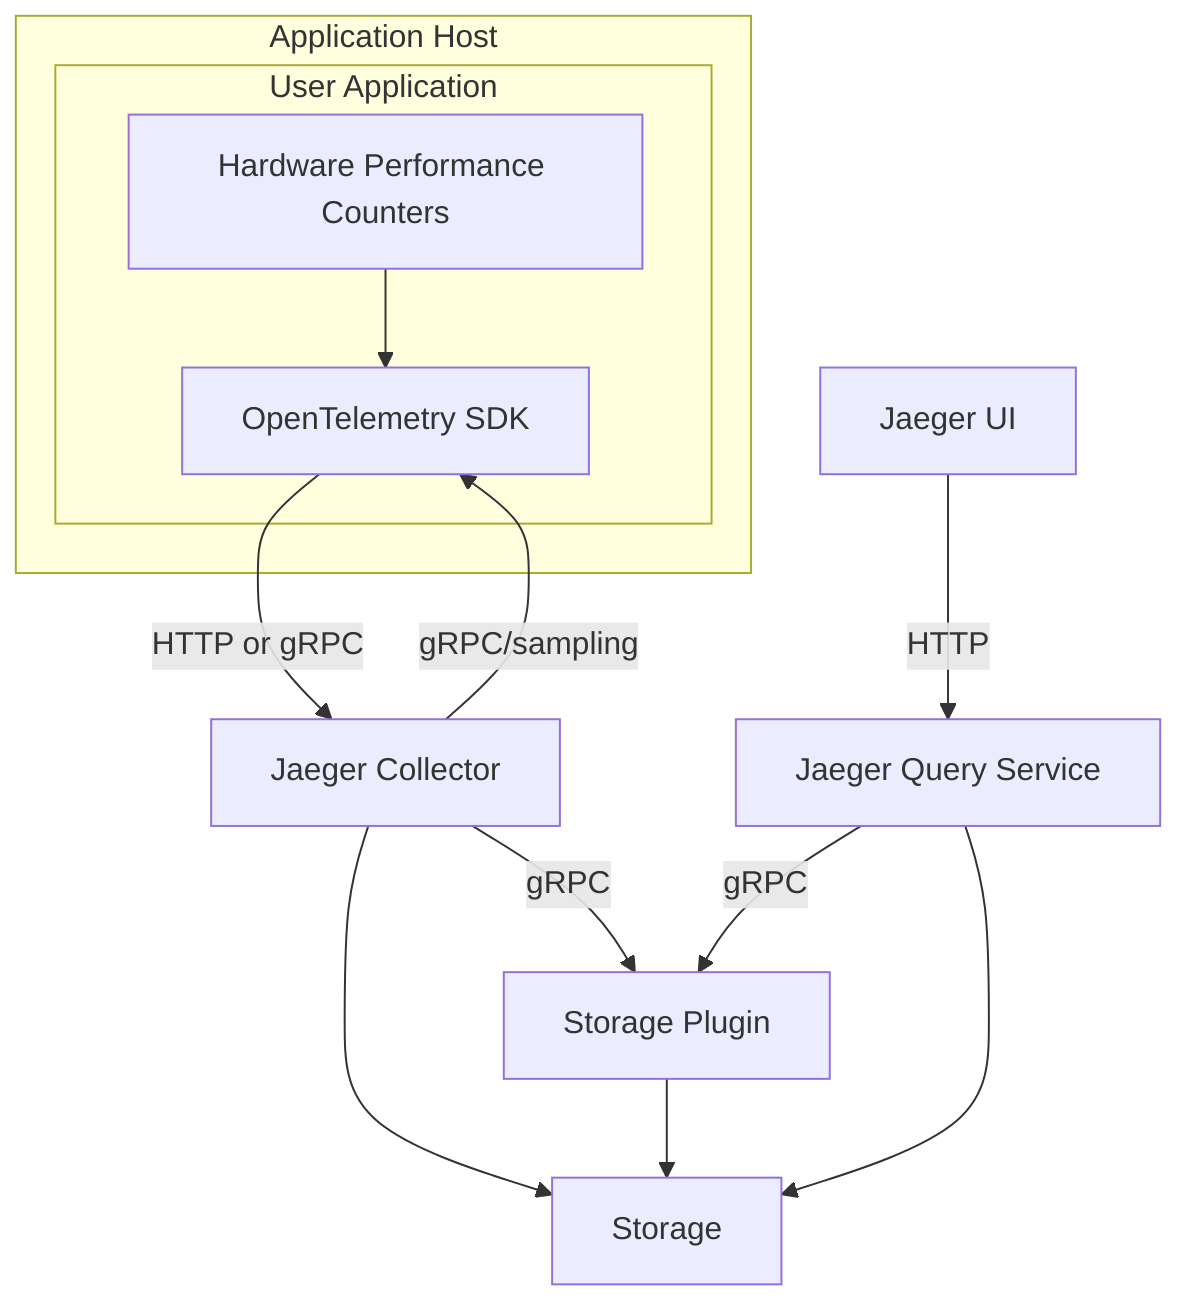 graph TD
    HPC["Hardware Performance Counters"]--> SDK["OpenTelemetry SDK"]
    SDK --> |HTTP or gRPC| COLLECTOR
    COLLECTOR["Jaeger Collector"] --> STORE[Storage]
    COLLECTOR --> |gRPC| PLUGIN[Storage Plugin]
    COLLECTOR --> |gRPC/sampling| SDK
    PLUGIN --> STORE
    QUERY[Jaeger Query Service] --> STORE
    QUERY --> |gRPC| PLUGIN
    UI[Jaeger UI] --> |HTTP| QUERY

    subgraph Application Host
        subgraph User Application
            HPC
            SDK
        end
    end